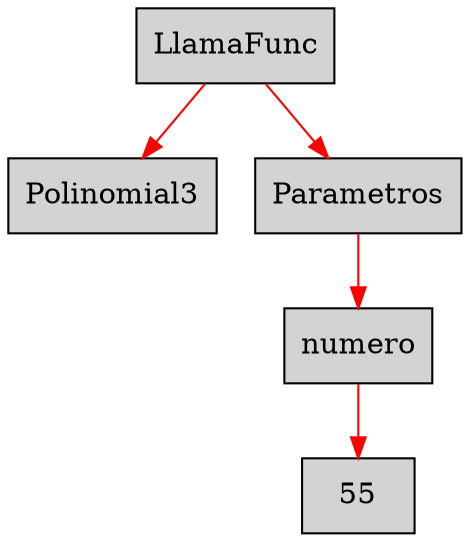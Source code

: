 digraph G {node[shape=box, style=filled]; edge[color=red]
node1649682954[label="LlamaFunc"];
 node1649682954->node1715850258;node1715850258[label="Polinomial3"];
 node1649682954->node619272279;node619272279[label="Parametros"];
 node619272279->node1068287169;node1068287169[label="numero"];
 node1068287169->node2095824196;node2095824196[label="55"];

}
